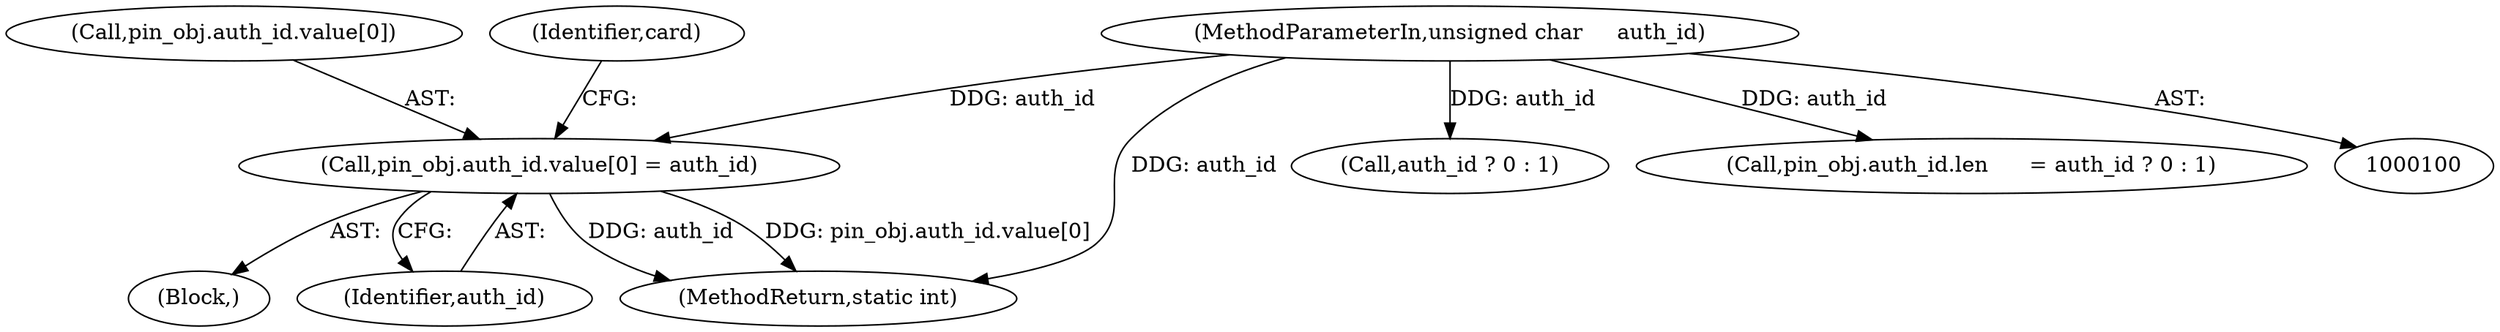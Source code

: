 digraph "0_OpenSC_8fe377e93b4b56060e5bbfb6f3142ceaeca744fa_21@array" {
"1000261" [label="(Call,pin_obj.auth_id.value[0] = auth_id)"];
"1000104" [label="(MethodParameterIn,unsigned char     auth_id)"];
"1000257" [label="(Call,auth_id ? 0 : 1)"];
"1000109" [label="(Block,)"];
"1000104" [label="(MethodParameterIn,unsigned char     auth_id)"];
"1000269" [label="(Identifier,auth_id)"];
"1000262" [label="(Call,pin_obj.auth_id.value[0])"];
"1000519" [label="(MethodReturn,static int)"];
"1000251" [label="(Call,pin_obj.auth_id.len      = auth_id ? 0 : 1)"];
"1000261" [label="(Call,pin_obj.auth_id.value[0] = auth_id)"];
"1000273" [label="(Identifier,card)"];
"1000261" -> "1000109"  [label="AST: "];
"1000261" -> "1000269"  [label="CFG: "];
"1000262" -> "1000261"  [label="AST: "];
"1000269" -> "1000261"  [label="AST: "];
"1000273" -> "1000261"  [label="CFG: "];
"1000261" -> "1000519"  [label="DDG: auth_id"];
"1000261" -> "1000519"  [label="DDG: pin_obj.auth_id.value[0]"];
"1000104" -> "1000261"  [label="DDG: auth_id"];
"1000104" -> "1000100"  [label="AST: "];
"1000104" -> "1000519"  [label="DDG: auth_id"];
"1000104" -> "1000251"  [label="DDG: auth_id"];
"1000104" -> "1000257"  [label="DDG: auth_id"];
}
